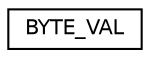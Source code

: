 digraph "Graphical Class Hierarchy"
{
  edge [fontname="Helvetica",fontsize="10",labelfontname="Helvetica",labelfontsize="10"];
  node [fontname="Helvetica",fontsize="10",shape=record];
  rankdir="LR";
  Node1 [label="BYTE_VAL",height=0.2,width=0.4,color="black", fillcolor="white", style="filled",URL="$union_b_y_t_e___v_a_l.html"];
}
